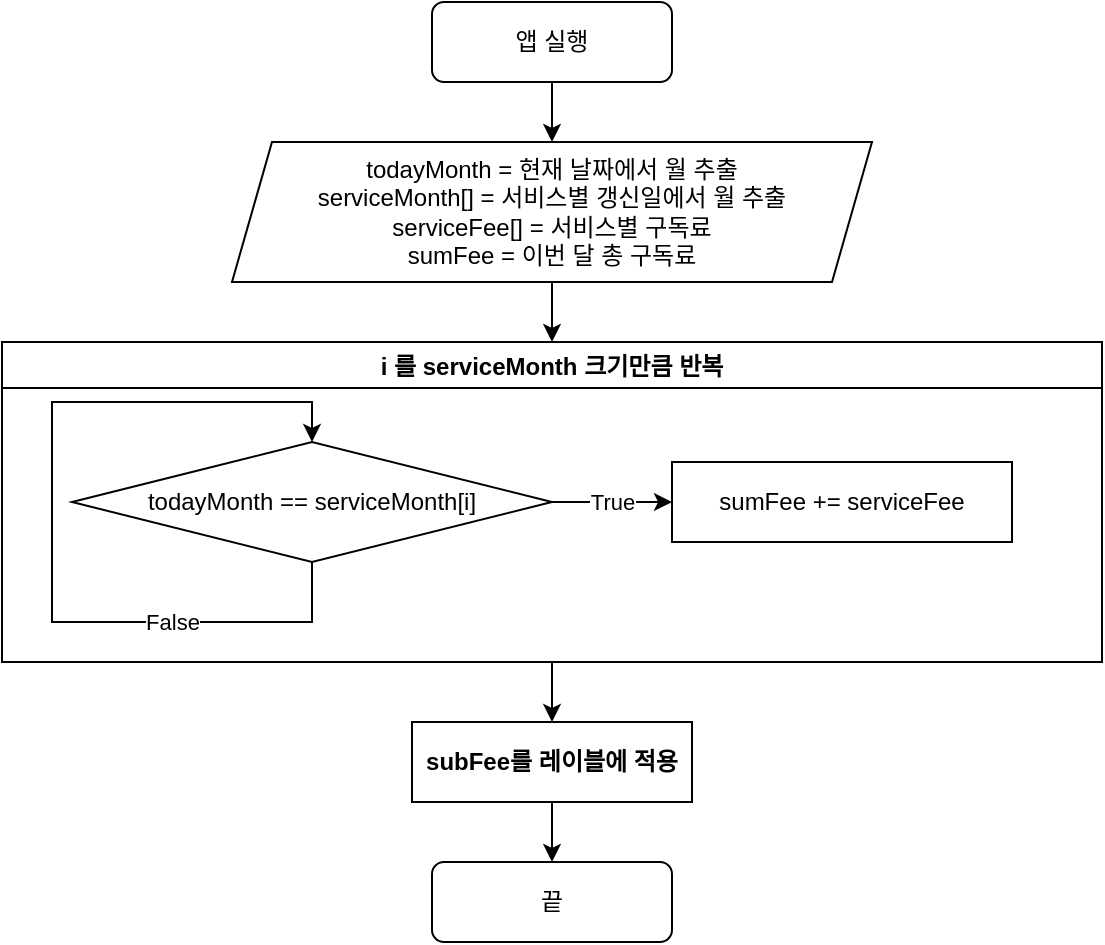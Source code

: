 <mxfile version="14.6.13" type="github">
  <diagram id="C5RBs43oDa-KdzZeNtuy" name="Page-1">
    <mxGraphModel dx="1657" dy="550" grid="1" gridSize="10" guides="1" tooltips="1" connect="1" arrows="1" fold="1" page="1" pageScale="1" pageWidth="827" pageHeight="1169" math="0" shadow="0">
      <root>
        <mxCell id="WIyWlLk6GJQsqaUBKTNV-0" />
        <mxCell id="WIyWlLk6GJQsqaUBKTNV-1" parent="WIyWlLk6GJQsqaUBKTNV-0" />
        <mxCell id="oJdP31qRSWy8eakDv5FF-22" value="" style="edgeStyle=orthogonalEdgeStyle;rounded=0;orthogonalLoop=1;jettySize=auto;html=1;entryX=0.5;entryY=0;entryDx=0;entryDy=0;" edge="1" parent="WIyWlLk6GJQsqaUBKTNV-1" source="oJdP31qRSWy8eakDv5FF-8" target="oJdP31qRSWy8eakDv5FF-21">
          <mxGeometry relative="1" as="geometry" />
        </mxCell>
        <mxCell id="oJdP31qRSWy8eakDv5FF-8" value="todayMonth = 현재 날짜에서 월 추출&lt;br&gt;serviceMonth[] = 서비스별 갱신일에서 월 추출&lt;br&gt;serviceFee[] = 서비스별 구독료&lt;br&gt;sumFee = 이번 달 총 구독료" style="shape=parallelogram;perimeter=parallelogramPerimeter;whiteSpace=wrap;html=1;fixedSize=1;shadow=0;fontFamily=Helvetica;fontSize=12;fontColor=#000000;align=center;strokeColor=#000000;strokeWidth=1;fillColor=#ffffff;" vertex="1" parent="WIyWlLk6GJQsqaUBKTNV-1">
          <mxGeometry x="60" y="150" width="320" height="70" as="geometry" />
        </mxCell>
        <mxCell id="oJdP31qRSWy8eakDv5FF-9" value="" style="edgeStyle=orthogonalEdgeStyle;rounded=0;orthogonalLoop=1;jettySize=auto;html=1;" edge="1" parent="WIyWlLk6GJQsqaUBKTNV-1" source="WIyWlLk6GJQsqaUBKTNV-3" target="oJdP31qRSWy8eakDv5FF-8">
          <mxGeometry relative="1" as="geometry" />
        </mxCell>
        <mxCell id="WIyWlLk6GJQsqaUBKTNV-3" value="앱 실행" style="rounded=1;whiteSpace=wrap;html=1;fontSize=12;glass=0;strokeWidth=1;shadow=0;" parent="WIyWlLk6GJQsqaUBKTNV-1" vertex="1">
          <mxGeometry x="160" y="80" width="120" height="40" as="geometry" />
        </mxCell>
        <mxCell id="oJdP31qRSWy8eakDv5FF-29" value="" style="edgeStyle=orthogonalEdgeStyle;rounded=0;orthogonalLoop=1;jettySize=auto;html=1;" edge="1" parent="WIyWlLk6GJQsqaUBKTNV-1" source="oJdP31qRSWy8eakDv5FF-21" target="oJdP31qRSWy8eakDv5FF-28">
          <mxGeometry relative="1" as="geometry" />
        </mxCell>
        <mxCell id="oJdP31qRSWy8eakDv5FF-21" value="i 를 serviceMonth 크기만큼 반복" style="swimlane;startSize=23;" vertex="1" parent="WIyWlLk6GJQsqaUBKTNV-1">
          <mxGeometry x="-55" y="250" width="550" height="160" as="geometry" />
        </mxCell>
        <mxCell id="oJdP31qRSWy8eakDv5FF-10" value="todayMonth == serviceMonth[i]" style="rhombus;whiteSpace=wrap;html=1;rounded=1;shadow=0;strokeWidth=1;glass=0;arcSize=0;" vertex="1" parent="oJdP31qRSWy8eakDv5FF-21">
          <mxGeometry x="35" y="50" width="240" height="60" as="geometry" />
        </mxCell>
        <mxCell id="oJdP31qRSWy8eakDv5FF-14" value="sumFee += serviceFee" style="whiteSpace=wrap;html=1;rounded=1;shadow=0;strokeWidth=1;glass=0;arcSize=0;" vertex="1" parent="oJdP31qRSWy8eakDv5FF-21">
          <mxGeometry x="335" y="60" width="170" height="40" as="geometry" />
        </mxCell>
        <mxCell id="oJdP31qRSWy8eakDv5FF-15" value="True" style="edgeStyle=orthogonalEdgeStyle;rounded=0;orthogonalLoop=1;jettySize=auto;html=1;" edge="1" parent="oJdP31qRSWy8eakDv5FF-21" source="oJdP31qRSWy8eakDv5FF-10" target="oJdP31qRSWy8eakDv5FF-14">
          <mxGeometry relative="1" as="geometry">
            <mxPoint as="offset" />
          </mxGeometry>
        </mxCell>
        <mxCell id="oJdP31qRSWy8eakDv5FF-25" value="False" style="edgeStyle=orthogonalEdgeStyle;rounded=0;orthogonalLoop=1;jettySize=auto;html=1;exitX=0.5;exitY=1;exitDx=0;exitDy=0;entryX=0.5;entryY=0;entryDx=0;entryDy=0;" edge="1" parent="oJdP31qRSWy8eakDv5FF-21" source="oJdP31qRSWy8eakDv5FF-10" target="oJdP31qRSWy8eakDv5FF-10">
          <mxGeometry x="-0.524" relative="1" as="geometry">
            <mxPoint x="215" y="120" as="targetPoint" />
            <Array as="points">
              <mxPoint x="155" y="140" />
              <mxPoint x="25" y="140" />
              <mxPoint x="25" y="30" />
              <mxPoint x="155" y="30" />
            </Array>
            <mxPoint as="offset" />
          </mxGeometry>
        </mxCell>
        <mxCell id="oJdP31qRSWy8eakDv5FF-31" style="edgeStyle=orthogonalEdgeStyle;rounded=0;orthogonalLoop=1;jettySize=auto;html=1;entryX=0.5;entryY=0;entryDx=0;entryDy=0;" edge="1" parent="WIyWlLk6GJQsqaUBKTNV-1" source="oJdP31qRSWy8eakDv5FF-28" target="oJdP31qRSWy8eakDv5FF-30">
          <mxGeometry relative="1" as="geometry" />
        </mxCell>
        <mxCell id="oJdP31qRSWy8eakDv5FF-28" value="subFee를 레이블에 적용" style="whiteSpace=wrap;html=1;fontStyle=1;startSize=23;" vertex="1" parent="WIyWlLk6GJQsqaUBKTNV-1">
          <mxGeometry x="150" y="440" width="140" height="40" as="geometry" />
        </mxCell>
        <mxCell id="oJdP31qRSWy8eakDv5FF-30" value="끝" style="rounded=1;whiteSpace=wrap;html=1;fontSize=12;glass=0;strokeWidth=1;shadow=0;" vertex="1" parent="WIyWlLk6GJQsqaUBKTNV-1">
          <mxGeometry x="160" y="510" width="120" height="40" as="geometry" />
        </mxCell>
      </root>
    </mxGraphModel>
  </diagram>
</mxfile>

